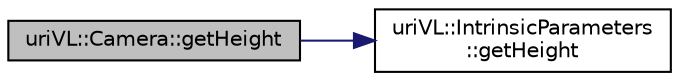digraph "uriVL::Camera::getHeight"
{
  edge [fontname="Helvetica",fontsize="10",labelfontname="Helvetica",labelfontsize="10"];
  node [fontname="Helvetica",fontsize="10",shape=record];
  rankdir="LR";
  Node1 [label="uriVL::Camera::getHeight",height=0.2,width=0.4,color="black", fillcolor="grey75", style="filled", fontcolor="black"];
  Node1 -> Node2 [color="midnightblue",fontsize="10",style="solid",fontname="Helvetica"];
  Node2 [label="uriVL::IntrinsicParameters\l::getHeight",height=0.2,width=0.4,color="black", fillcolor="white", style="filled",URL="$classuriVL_1_1IntrinsicParameters.html#a15cbe5b6b90812d1dcd331b03e6befe7",tooltip="Returns the height (in pixels) of the raster digitized. "];
}
